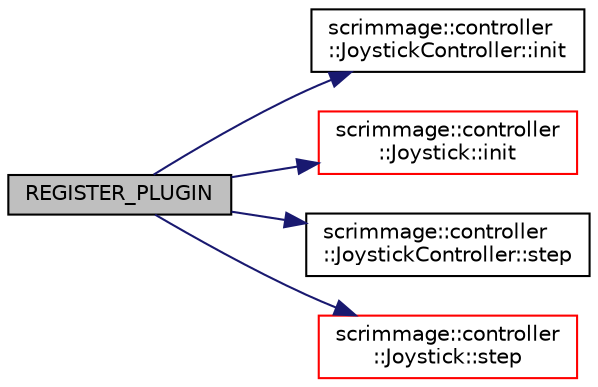 digraph "REGISTER_PLUGIN"
{
 // LATEX_PDF_SIZE
  edge [fontname="Helvetica",fontsize="10",labelfontname="Helvetica",labelfontsize="10"];
  node [fontname="Helvetica",fontsize="10",shape=record];
  rankdir="LR";
  Node1 [label="REGISTER_PLUGIN",height=0.2,width=0.4,color="black", fillcolor="grey75", style="filled", fontcolor="black",tooltip=" "];
  Node1 -> Node2 [color="midnightblue",fontsize="10",style="solid",fontname="Helvetica"];
  Node2 [label="scrimmage::controller\l::JoystickController::init",height=0.2,width=0.4,color="black", fillcolor="white", style="filled",URL="$classscrimmage_1_1controller_1_1JoystickController.html#ab718f199ca42679861331df0d5ef67ac",tooltip=" "];
  Node1 -> Node3 [color="midnightblue",fontsize="10",style="solid",fontname="Helvetica"];
  Node3 [label="scrimmage::controller\l::Joystick::init",height=0.2,width=0.4,color="red", fillcolor="white", style="filled",URL="$classscrimmage_1_1controller_1_1Joystick.html#a121ee888ab75b5cc0cde232a4f130fbf",tooltip=" "];
  Node1 -> Node12 [color="midnightblue",fontsize="10",style="solid",fontname="Helvetica"];
  Node12 [label="scrimmage::controller\l::JoystickController::step",height=0.2,width=0.4,color="black", fillcolor="white", style="filled",URL="$classscrimmage_1_1controller_1_1JoystickController.html#ac395dfefd2d801a3d904fc1bfe76b30b",tooltip=" "];
  Node1 -> Node13 [color="midnightblue",fontsize="10",style="solid",fontname="Helvetica"];
  Node13 [label="scrimmage::controller\l::Joystick::step",height=0.2,width=0.4,color="red", fillcolor="white", style="filled",URL="$classscrimmage_1_1controller_1_1Joystick.html#a3459ea972cab200e63fbca89c3841970",tooltip=" "];
}
